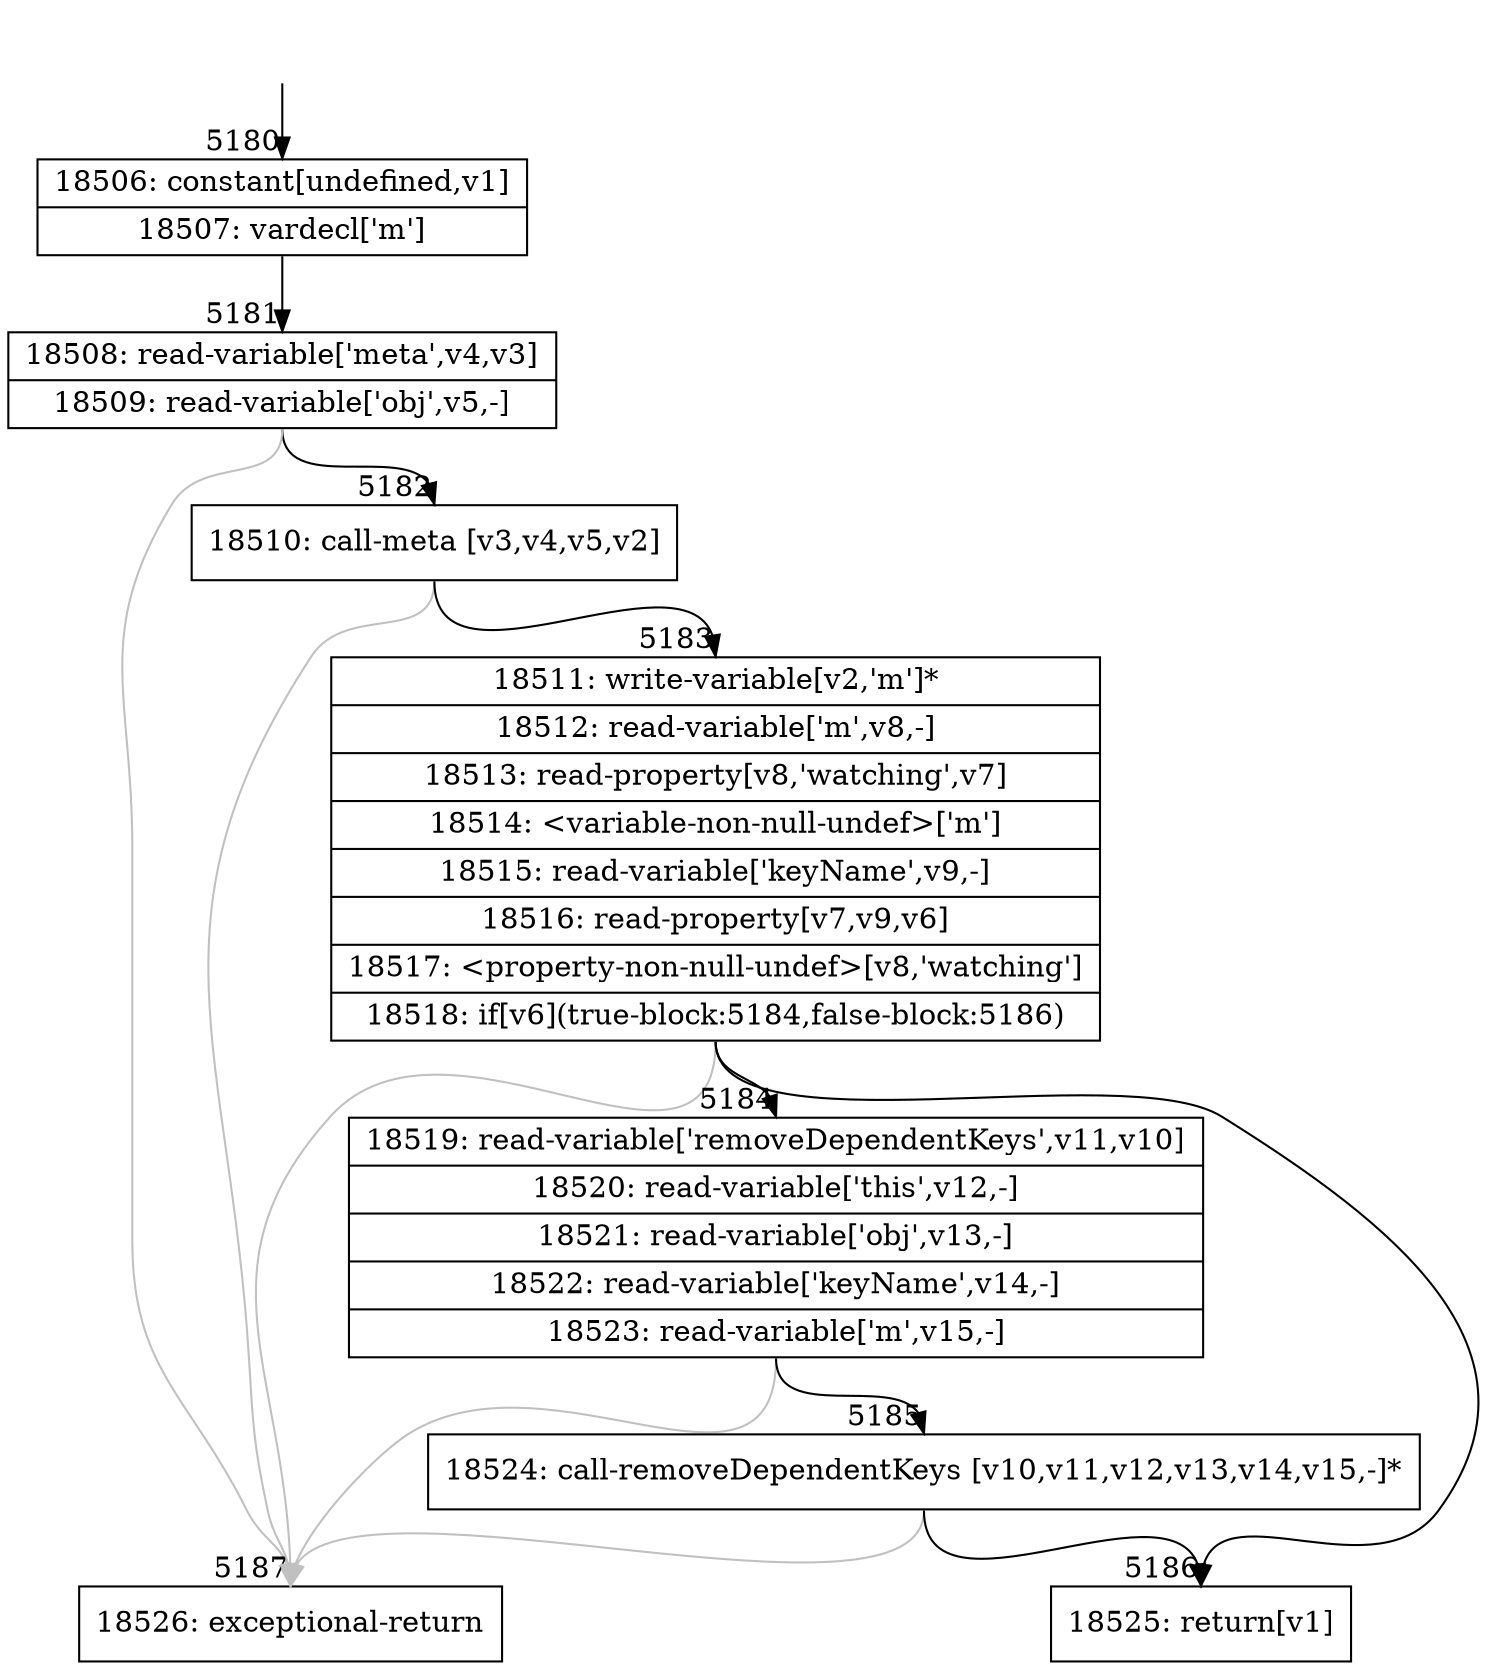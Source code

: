 digraph {
rankdir="TD"
BB_entry412[shape=none,label=""];
BB_entry412 -> BB5180 [tailport=s, headport=n, headlabel="    5180"]
BB5180 [shape=record label="{18506: constant[undefined,v1]|18507: vardecl['m']}" ] 
BB5180 -> BB5181 [tailport=s, headport=n, headlabel="      5181"]
BB5181 [shape=record label="{18508: read-variable['meta',v4,v3]|18509: read-variable['obj',v5,-]}" ] 
BB5181 -> BB5182 [tailport=s, headport=n, headlabel="      5182"]
BB5181 -> BB5187 [tailport=s, headport=n, color=gray, headlabel="      5187"]
BB5182 [shape=record label="{18510: call-meta [v3,v4,v5,v2]}" ] 
BB5182 -> BB5183 [tailport=s, headport=n, headlabel="      5183"]
BB5182 -> BB5187 [tailport=s, headport=n, color=gray]
BB5183 [shape=record label="{18511: write-variable[v2,'m']*|18512: read-variable['m',v8,-]|18513: read-property[v8,'watching',v7]|18514: \<variable-non-null-undef\>['m']|18515: read-variable['keyName',v9,-]|18516: read-property[v7,v9,v6]|18517: \<property-non-null-undef\>[v8,'watching']|18518: if[v6](true-block:5184,false-block:5186)}" ] 
BB5183 -> BB5184 [tailport=s, headport=n, headlabel="      5184"]
BB5183 -> BB5186 [tailport=s, headport=n, headlabel="      5186"]
BB5183 -> BB5187 [tailport=s, headport=n, color=gray]
BB5184 [shape=record label="{18519: read-variable['removeDependentKeys',v11,v10]|18520: read-variable['this',v12,-]|18521: read-variable['obj',v13,-]|18522: read-variable['keyName',v14,-]|18523: read-variable['m',v15,-]}" ] 
BB5184 -> BB5185 [tailport=s, headport=n, headlabel="      5185"]
BB5184 -> BB5187 [tailport=s, headport=n, color=gray]
BB5185 [shape=record label="{18524: call-removeDependentKeys [v10,v11,v12,v13,v14,v15,-]*}" ] 
BB5185 -> BB5186 [tailport=s, headport=n]
BB5185 -> BB5187 [tailport=s, headport=n, color=gray]
BB5186 [shape=record label="{18525: return[v1]}" ] 
BB5187 [shape=record label="{18526: exceptional-return}" ] 
//#$~ 9476
}
